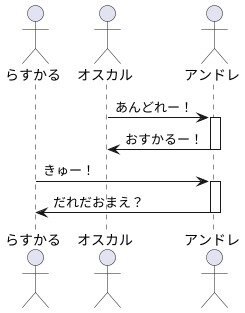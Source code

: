 @startuml

actor らすかる
actor オスカル
actor アンドレ

オスカル -> アンドレ : あんどれー！
activate アンドレ
オスカル <- アンドレ : おすかるー！
deactivate アンドレ
アンドレ <- らすかる : きゅー！
activate アンドレ
アンドレ -> らすかる : だれだおまえ？
deactivate アンドレ

@enduml
